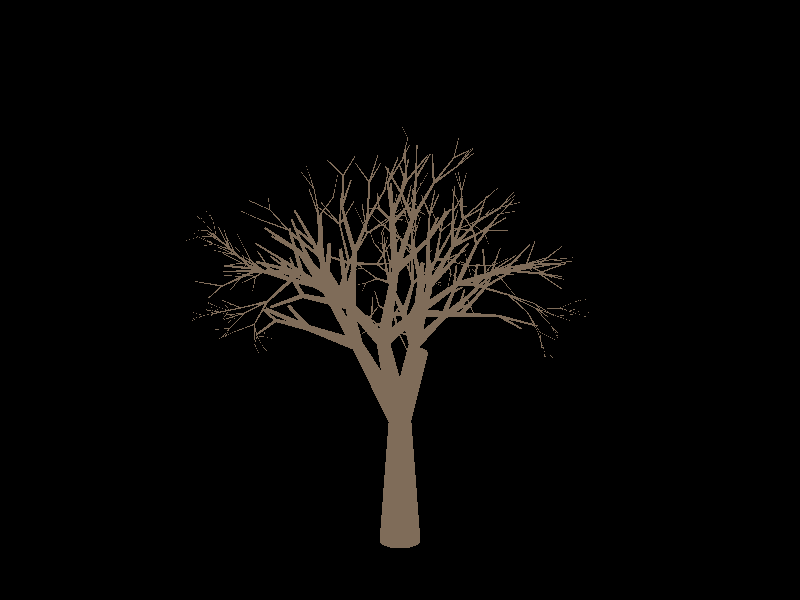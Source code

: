 #include "colors.inc"
#include "transforms.inc"
#include "textures.inc"

#declare CamLoc = <0, 0, -5>;
#declare CamLocTop = <0,5,0>;
#declare CamLook = <0,0,0>;
camera
{
  location CamLoc
  look_at CamLook
}

light_source
{
  CamLoc
  color White
}


/*
#declare Init_Height    = 12;
#declare Spread_Ang     = 10;
#declare Branches       = 10;
#declare Scaling_Factor = 0.5;

#macro Stick(P0, P1)
  cylinder {
    P0, P1, 0.02
    texture { pigment { Green } }
  }
#end

#macro FractalTree(O, D, S, R, B)
  #if (B > 0)
    Stick(O, O+D*S)
    FractalTree(O+D*S, vtransform(D, transform{rotate y*R}),
      S*Scaling_Factor, R, B-1)
    FractalTree(O+D*S, vtransform(D, transform{rotate -y*R}),
      S*Scaling_Factor, R, B-1)  
      FractalTree(O+D*S, vtransform(D, transform{rotate -y*R}),
      S*Scaling_Factor, R, B-1)
  #end
#end

union {
  FractalTree(<-2,0,0>, <1,0,0>, 1, Spread_Ang, Branches)
}     
*/

#declare tree_height = 10;
#declare branching_factor = 15;
#declare scaling_factor = 0.75;
#declare radius_decay = 0.55;
#declare min_spread_angle = 12;
#declare max_spread_angle = 40;
#declare random_generator = seed(10);


#declare Stem_Texture =
texture{ pigment{ color rgb< 0.85, 0.6, 0.40>*0.25}
        normal{bumps 0.45 scale<0.015,0.045,0.015>}
         finish { phong 0.05 }}

#macro Section(Start, End, base_radius, top_radius)
    cone{
        Start, base_radius, End, top_radius
        texture{ Stem_Texture
        } // end of texture

    }                               
#end
      
     
#macro FractalTree(Origin, Destination, Size, Branches, Radius)
    #if (Branches > 0)
        Section(Origin, Origin+Destination*Size, Radius, radius_decay*Radius)
        FractalTree( Origin+Destination*Size, vtransform(Destination, transform{rotate <(rand(random_generator)*(max_spread_angle-min_spread_angle+1)+min_spread_angle),0,(rand(random_generator)*(max_spread_angle-min_spread_angle+1)+min_spread_angle)>}), 
                        Size*scaling_factor, int((Branches)*rand(random_generator)), Radius*radius_decay)
        FractalTree( Origin+Destination*Size, vtransform(Destination, transform{rotate <-(rand(random_generator)*(max_spread_angle-min_spread_angle+1)+min_spread_angle),-(rand(random_generator)*(max_spread_angle-min_spread_angle+1)+min_spread_angle),0>}), 
                        Size*scaling_factor, int((Branches)*rand(random_generator)), Radius*radius_decay)
        FractalTree( Origin+Destination*Size, vtransform(Destination, transform{rotate <(rand(random_generator)*(max_spread_angle-min_spread_angle+1)+min_spread_angle),0,-(rand(random_generator)*(max_spread_angle-min_spread_angle+1)+min_spread_angle)>}), 
                        Size*scaling_factor, int((Branches)*rand(random_generator)), Radius*radius_decay)
        FractalTree( Origin+Destination*Size, vtransform(Destination, transform{rotate <-(rand(random_generator)*(max_spread_angle-min_spread_angle+1)+min_spread_angle),(rand(random_generator)*(max_spread_angle-min_spread_angle+1)+min_spread_angle),0>}), 
                        Size*scaling_factor, int((Branches)*rand(random_generator)), Radius*radius_decay)
    #end

#end

#declare tree = union {
   FractalTree(<0,-2,0>,<0,1,0>,1,branching_factor,0.17)  
   //rotate 90*x
}    

#declare cloud = sphere { 0,2 hollow no_shadow
  texture { pigment { rgbt 1 } }
  interior {
    media { absorption 8 emission 8 method 3 samples 30,30 intervals 1
      density { spherical
        warp { turbulence .75*.3+.05 lambda 2.75 }
        density_map {
          [1-.99*.75 rgb <0,0,0>]
          [1-.99*.75 rgb <max(0,1-.75*1.5),max(0,1-.75*4.5),max(0,1-.75*6)>]
          [1 rgb <.75,.25,0>] }
      }
    }
   
    media { absorption 3 scattering { 1 .3 } method 3 samples 30,30 intervals 1
      density { spherical
        warp { turbulence .75*.3+.05 lambda 2.75 }
        density_map {
          [1-.99*.75 rgb 0]
          [1-.99*.75 rgb 1]
          [1-.49*.75 rgb 1]
          [1-.49*.75 rgb 0]
         }
      }
    }
  }
  scale<2.5,1.2,3.0> translate<-0.2,0.3,0.0>
}

#declare tree_cloud = union {object{tree} object{cloud}}
 
 
object {tree}    